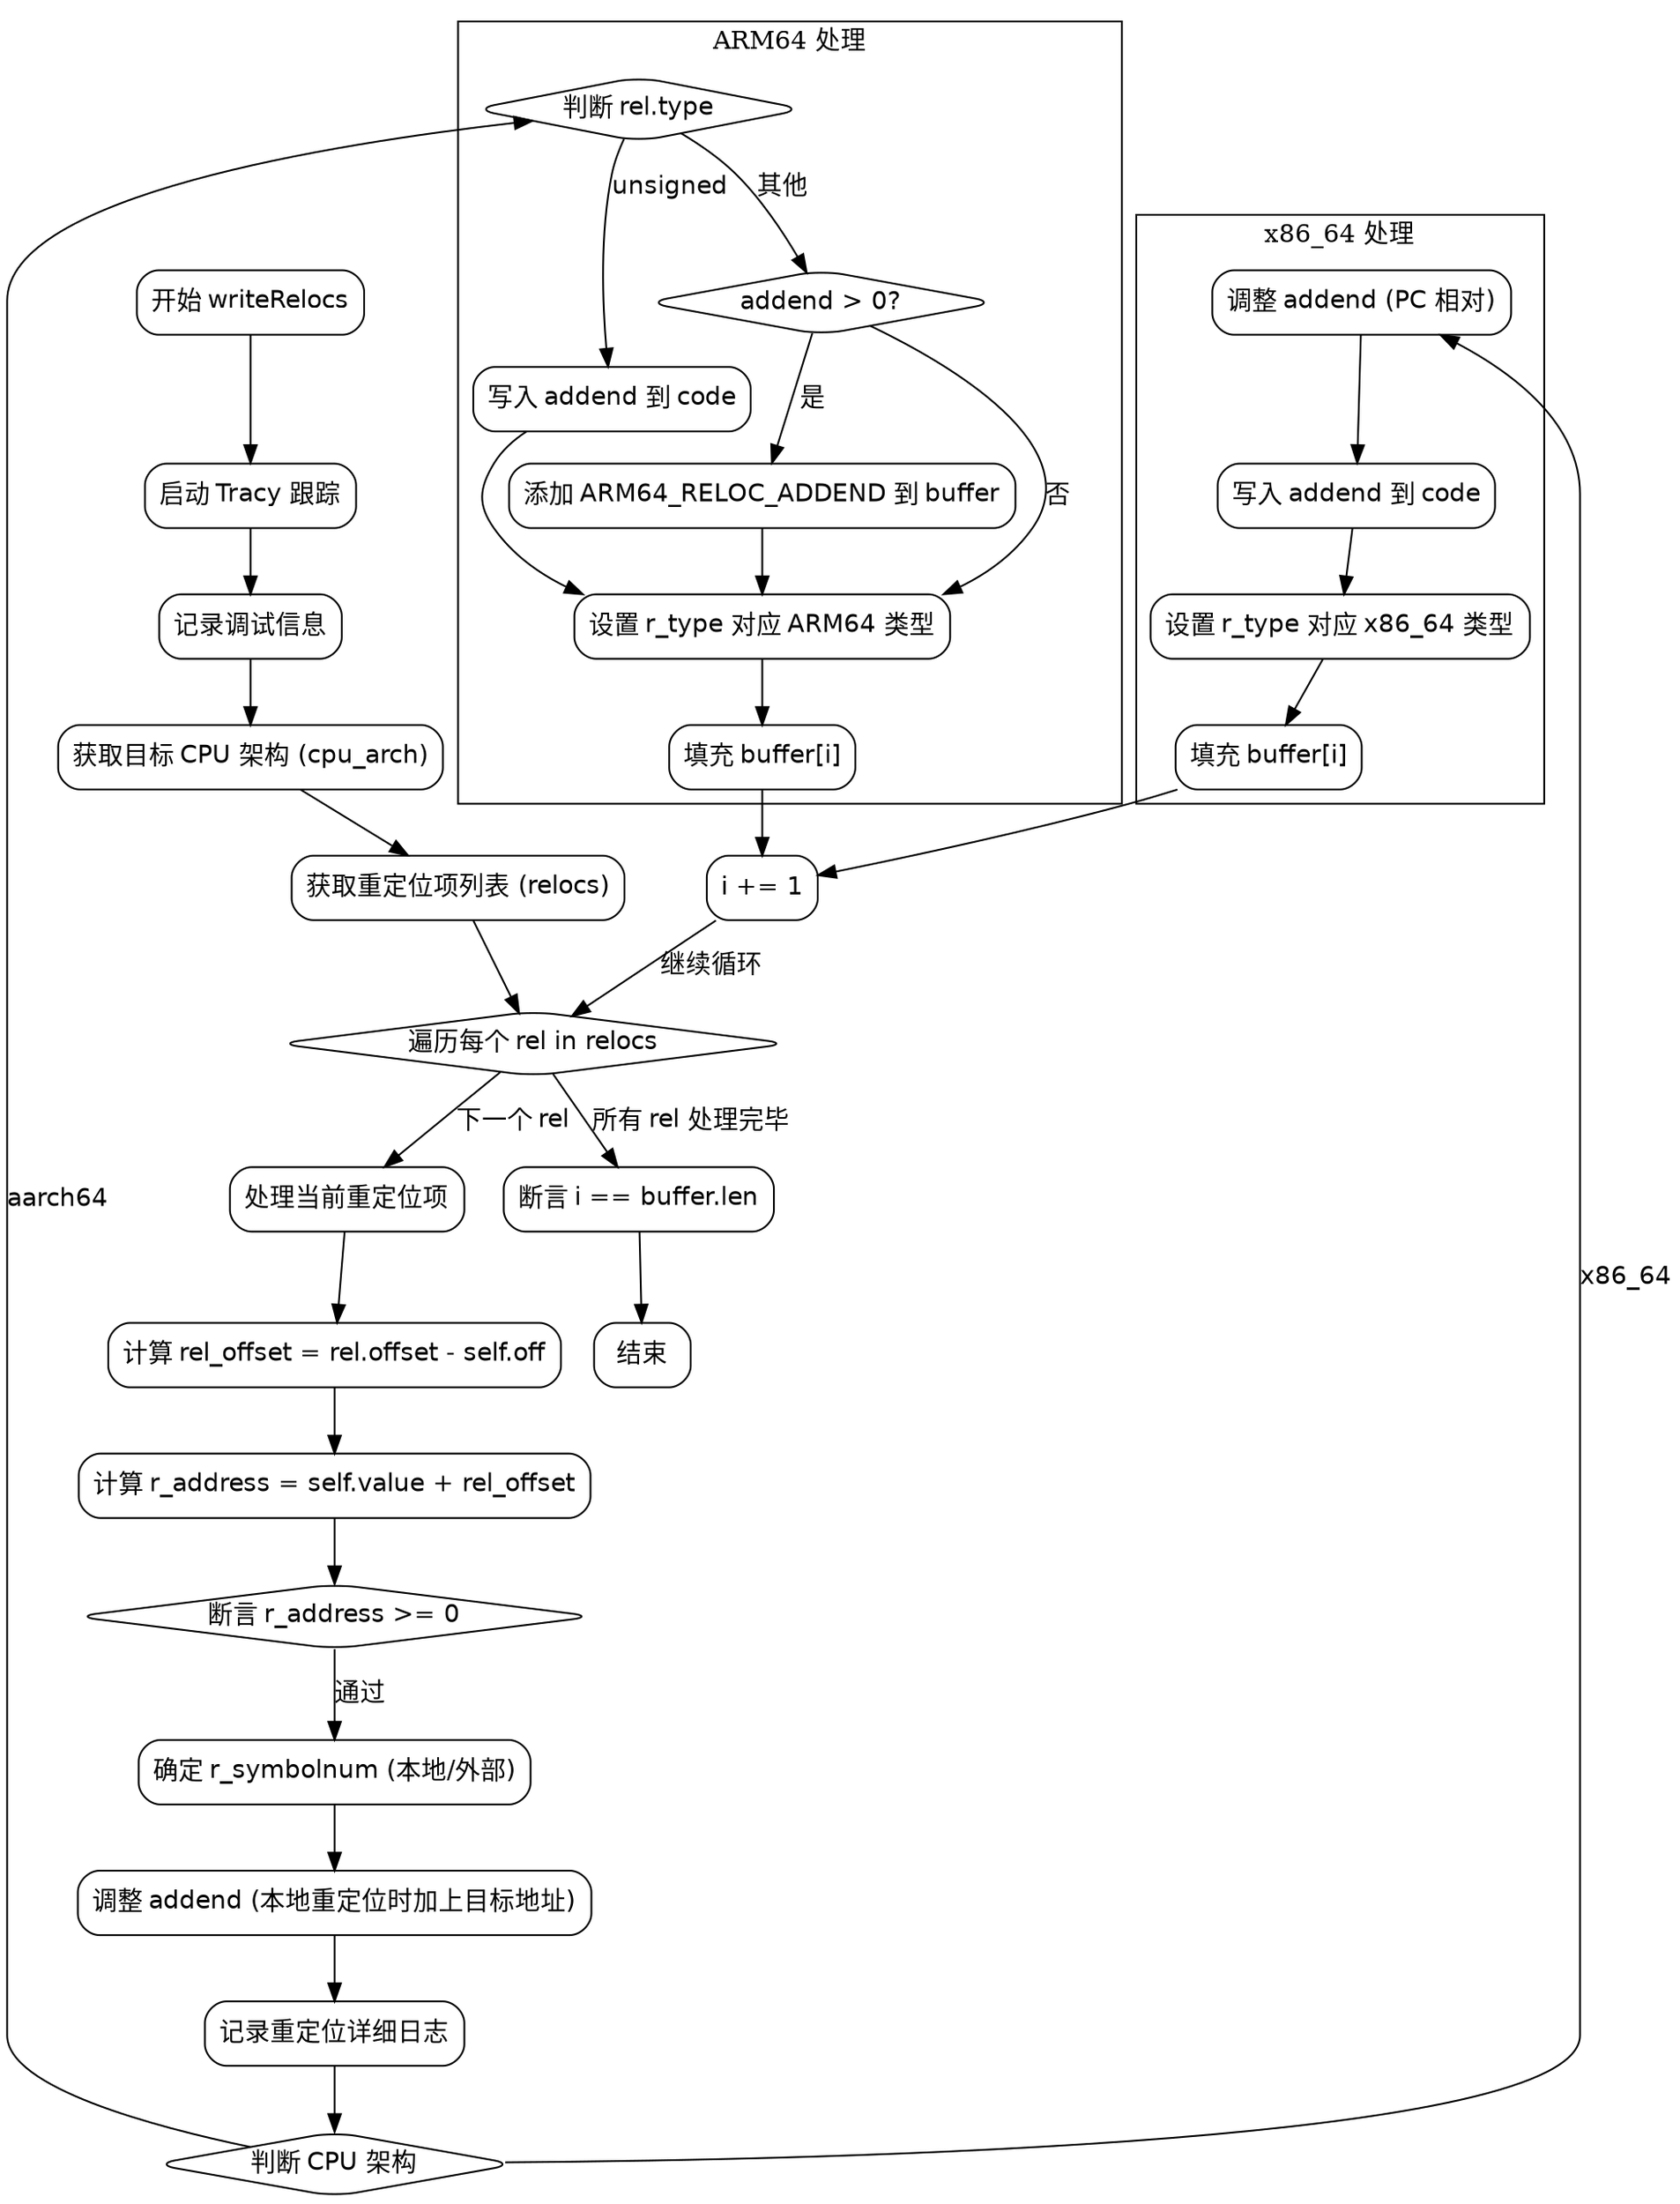 
digraph writeRelocs_flowchart {
    node [shape=rectangle, style="rounded", fontname="Helvetica"];
    edge [fontname="Helvetica"];

    start [label="开始 writeRelocs"];
    tracy_start [label="启动 Tracy 跟踪"];
    log_debug [label="记录调试信息"];
    get_arch [label="获取目标 CPU 架构 (cpu_arch)"];
    get_relocs [label="获取重定位项列表 (relocs)"];
    loop_start [label="遍历每个 rel in relocs", shape=diamond];
    process_rel [label="处理当前重定位项"];
    calc_rel_offset [label="计算 rel_offset = rel.offset - self.off"];
    calc_r_address [label="计算 r_address = self.value + rel_offset"];
    assert_address [label="断言 r_address >= 0", shape=diamond];
    determine_symbolnum [label="确定 r_symbolnum (本地/外部)"];
    handle_addend [label="调整 addend (本地重定位时加上目标地址)"];
    debug_log [label="记录重定位详细日志"];
    check_cpu_arch [label="判断 CPU 架构", shape=diamond];
    
    subgraph cluster_arm64 {
        label="ARM64 处理";
        arm64_type_check [label="判断 rel.type", shape=diamond];
        arm64_write_addend [label="写入 addend 到 code"];
        arm64_addend_check [label="addend > 0?", shape=diamond];
        arm64_add_buffer [label="添加 ARM64_RELOC_ADDEND 到 buffer"];
        arm64_set_rtype [label="设置 r_type 对应 ARM64 类型"];
        arm64_fill_buffer [label="填充 buffer[i]"];
    }
    
    subgraph cluster_x86_64 {
        label="x86_64 处理";
        x86_pcrel_adjust [label="调整 addend (PC 相对)"];
        x86_write_addend [label="写入 addend 到 code"];
        x86_set_rtype [label="设置 r_type 对应 x86_64 类型"];
        x86_fill_buffer [label="填充 buffer[i]"];
    }
    
    loop_end [label="i += 1"];
    final_assert [label="断言 i == buffer.len"];
    end [label="结束"];

    start -> tracy_start;
    tracy_start -> log_debug;
    log_debug -> get_arch;
    get_arch -> get_relocs;
    get_relocs -> loop_start;
    
    loop_start -> process_rel [label="下一个 rel"];
    process_rel -> calc_rel_offset;
    calc_rel_offset -> calc_r_address;
    calc_r_address -> assert_address;
    assert_address -> determine_symbolnum [label="通过"];
    determine_symbolnum -> handle_addend;
    handle_addend -> debug_log;
    debug_log -> check_cpu_arch;
    
    check_cpu_arch -> arm64_type_check [label="aarch64"];
    check_cpu_arch -> x86_pcrel_adjust [label="x86_64"];
    
    arm64_type_check -> arm64_write_addend [label="unsigned"];
    arm64_type_check -> arm64_addend_check [label="其他"];
    arm64_write_addend -> arm64_set_rtype;
    arm64_addend_check -> arm64_add_buffer [label="是"];
    arm64_addend_check -> arm64_set_rtype [label="否"];
    arm64_add_buffer -> arm64_set_rtype;
    arm64_set_rtype -> arm64_fill_buffer;
    arm64_fill_buffer -> loop_end;
    
    x86_pcrel_adjust -> x86_write_addend;
    x86_write_addend -> x86_set_rtype;
    x86_set_rtype -> x86_fill_buffer;
    x86_fill_buffer -> loop_end;
    
    loop_end -> loop_start [label="继续循环"];
    loop_start -> final_assert [label="所有 rel 处理完毕"];
    final_assert -> end;
}
